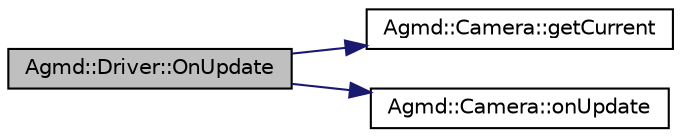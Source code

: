 digraph "Agmd::Driver::OnUpdate"
{
  edge [fontname="Helvetica",fontsize="10",labelfontname="Helvetica",labelfontsize="10"];
  node [fontname="Helvetica",fontsize="10",shape=record];
  rankdir="LR";
  Node1 [label="Agmd::Driver::OnUpdate",height=0.2,width=0.4,color="black", fillcolor="grey75", style="filled" fontcolor="black"];
  Node1 -> Node2 [color="midnightblue",fontsize="10",style="solid",fontname="Helvetica"];
  Node2 [label="Agmd::Camera::getCurrent",height=0.2,width=0.4,color="black", fillcolor="white", style="filled",URL="$class_agmd_1_1_camera.html#ad7540ca1559b046eeb41beaffca4c36d"];
  Node1 -> Node3 [color="midnightblue",fontsize="10",style="solid",fontname="Helvetica"];
  Node3 [label="Agmd::Camera::onUpdate",height=0.2,width=0.4,color="black", fillcolor="white", style="filled",URL="$class_agmd_1_1_camera.html#af232107b328d1fa4c55ba98afa04a99b"];
}
